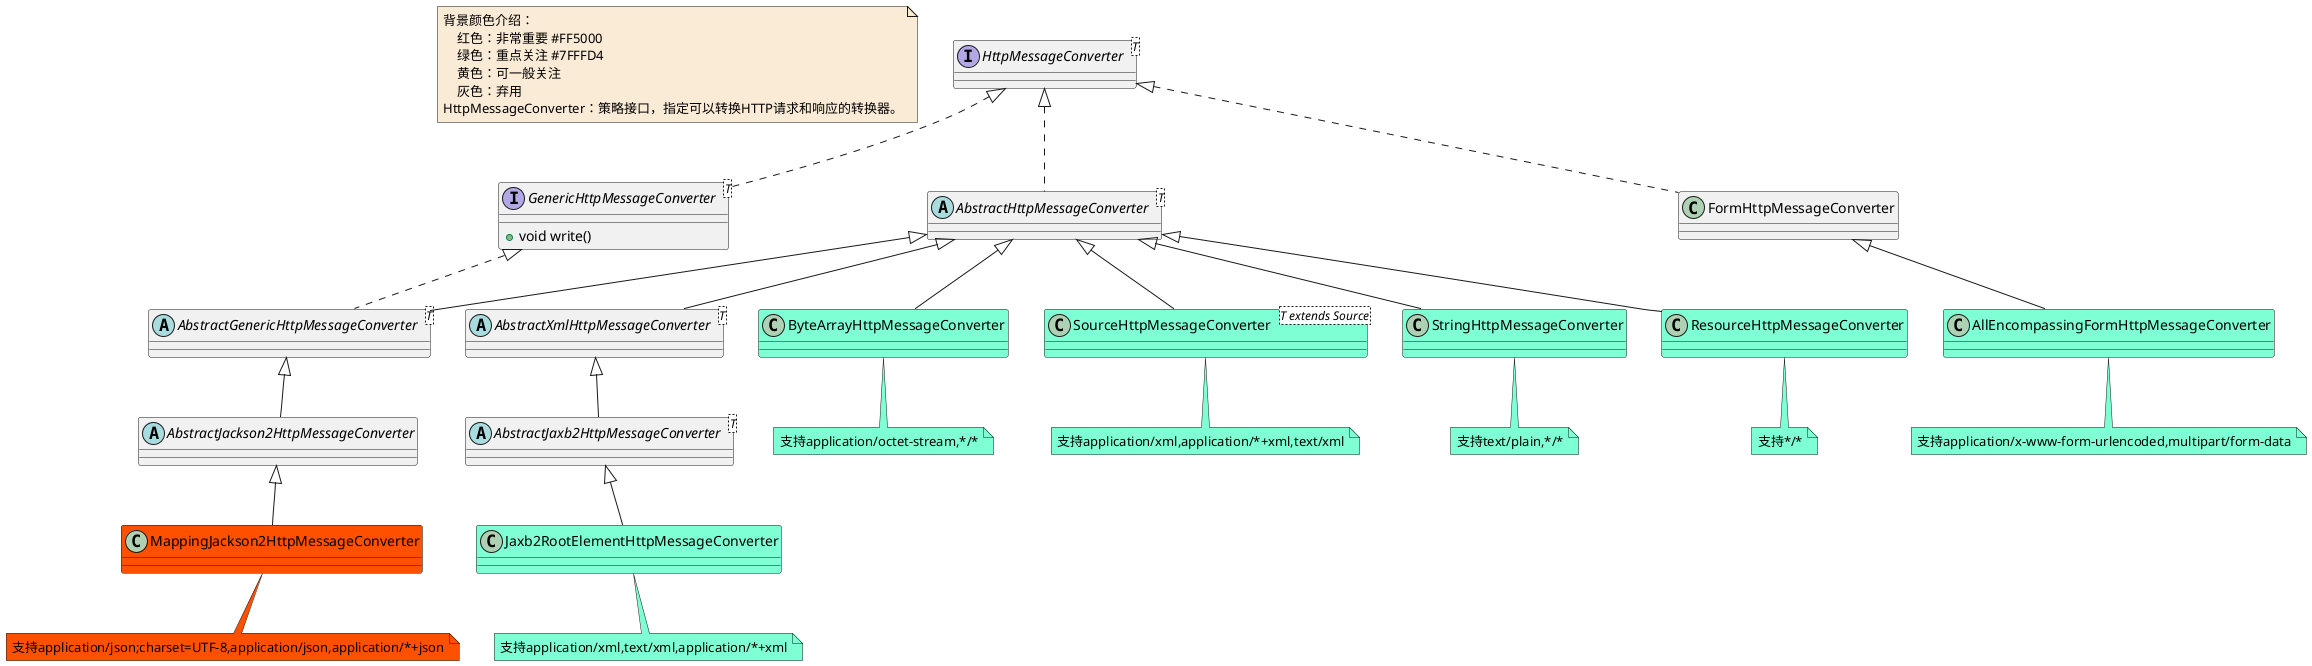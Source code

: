 @startuml

note  as N1 #FAEBD7
    背景颜色介绍：
        红色：非常重要 #FF5000
        绿色：重点关注 #7FFFD4
        黄色：可一般关注
        灰色：弃用
    HttpMessageConverter：策略接口，指定可以转换HTTP请求和响应的转换器。
end note

interface HttpMessageConverter<T>
abstract class AbstractGenericHttpMessageConverter<T>
abstract class AbstractHttpMessageConverter<T>
abstract class AbstractJackson2HttpMessageConverter
abstract class AbstractJaxb2HttpMessageConverter<T>
abstract class AbstractXmlHttpMessageConverter<T>
class AllEncompassingFormHttpMessageConverter #7FFFD4
note bottom #7FFFD4:支持application/x-www-form-urlencoded,multipart/form-data
class ByteArrayHttpMessageConverter #7FFFD4
note bottom #7FFFD4:支持application/octet-stream,*/*
class FormHttpMessageConverter
interface GenericHttpMessageConverter<T>
GenericHttpMessageConverter : +void write()
class Jaxb2RootElementHttpMessageConverter #7FFFD4
note bottom #7FFFD4:支持application/xml,text/xml,application/*+xml
class MappingJackson2HttpMessageConverter #FF5000
note bottom #FF5000:支持application/json;charset=UTF-8,application/json,application/*+json
class SourceHttpMessageConverter<T extends Source>  #7FFFD4
note bottom #7FFFD4:支持application/xml,application/*+xml,text/xml
class StringHttpMessageConverter #7FFFD4
note bottom #7FFFD4:支持text/plain,*/*
class ResourceHttpMessageConverter #7FFFD4
note bottom #7FFFD4:支持*/*




AbstractGenericHttpMessageConverter <|-- AbstractJackson2HttpMessageConverter

AbstractHttpMessageConverter <|-- AbstractGenericHttpMessageConverter
AbstractHttpMessageConverter <|-- AbstractXmlHttpMessageConverter
AbstractHttpMessageConverter <|-- ByteArrayHttpMessageConverter
AbstractHttpMessageConverter <|-- ResourceHttpMessageConverter
AbstractHttpMessageConverter <|-- SourceHttpMessageConverter
AbstractHttpMessageConverter <|-- StringHttpMessageConverter

AbstractJackson2HttpMessageConverter <|-- MappingJackson2HttpMessageConverter

AbstractJaxb2HttpMessageConverter <|-- Jaxb2RootElementHttpMessageConverter

AbstractXmlHttpMessageConverter <|-- AbstractJaxb2HttpMessageConverter

FormHttpMessageConverter <|-- AllEncompassingFormHttpMessageConverter

GenericHttpMessageConverter <|.. AbstractGenericHttpMessageConverter

HttpMessageConverter <|.. AbstractHttpMessageConverter
HttpMessageConverter <|.. FormHttpMessageConverter
HttpMessageConverter <|.. GenericHttpMessageConverter

@enduml